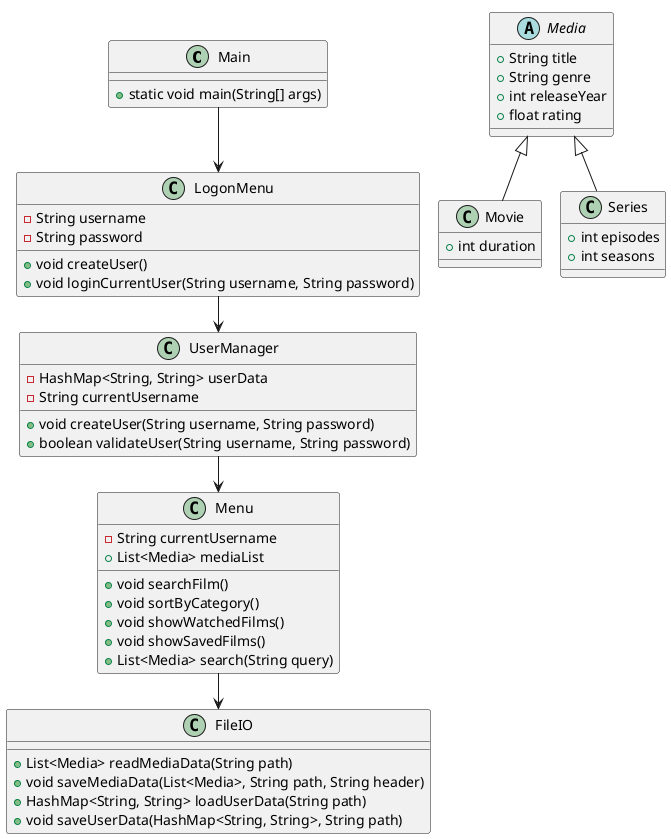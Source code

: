 @startuml
!pragma layout smetana

class Main {
    + static void main(String[] args)
}
Main --> LogonMenu

class LogonMenu {
    - String username
    - String password

    + void createUser()
    + void loginCurrentUser(String username, String password)
}

LogonMenu --> UserManager

class UserManager {
    - HashMap<String, String> userData
    - String currentUsername

    + void createUser(String username, String password)
    + boolean validateUser(String username, String password)
}

UserManager --> Menu

class Menu {
    - String currentUsername
    + List<Media> mediaList

    + void searchFilm()
    + void sortByCategory()
    + void showWatchedFilms()
    + void showSavedFilms()
    + List<Media> search(String query)
}

Menu --> FileIO

class FileIO {
    + List<Media> readMediaData(String path)
    + void saveMediaData(List<Media>, String path, String header)
    + HashMap<String, String> loadUserData(String path)
    + void saveUserData(HashMap<String, String>, String path)
}

abstract class Media {
    + String title
    + String genre
    + int releaseYear
    + float rating

}

class Movie extends Media {
    + int duration
}

class Series extends Media {
    + int episodes
    + int seasons
}
@enduml
